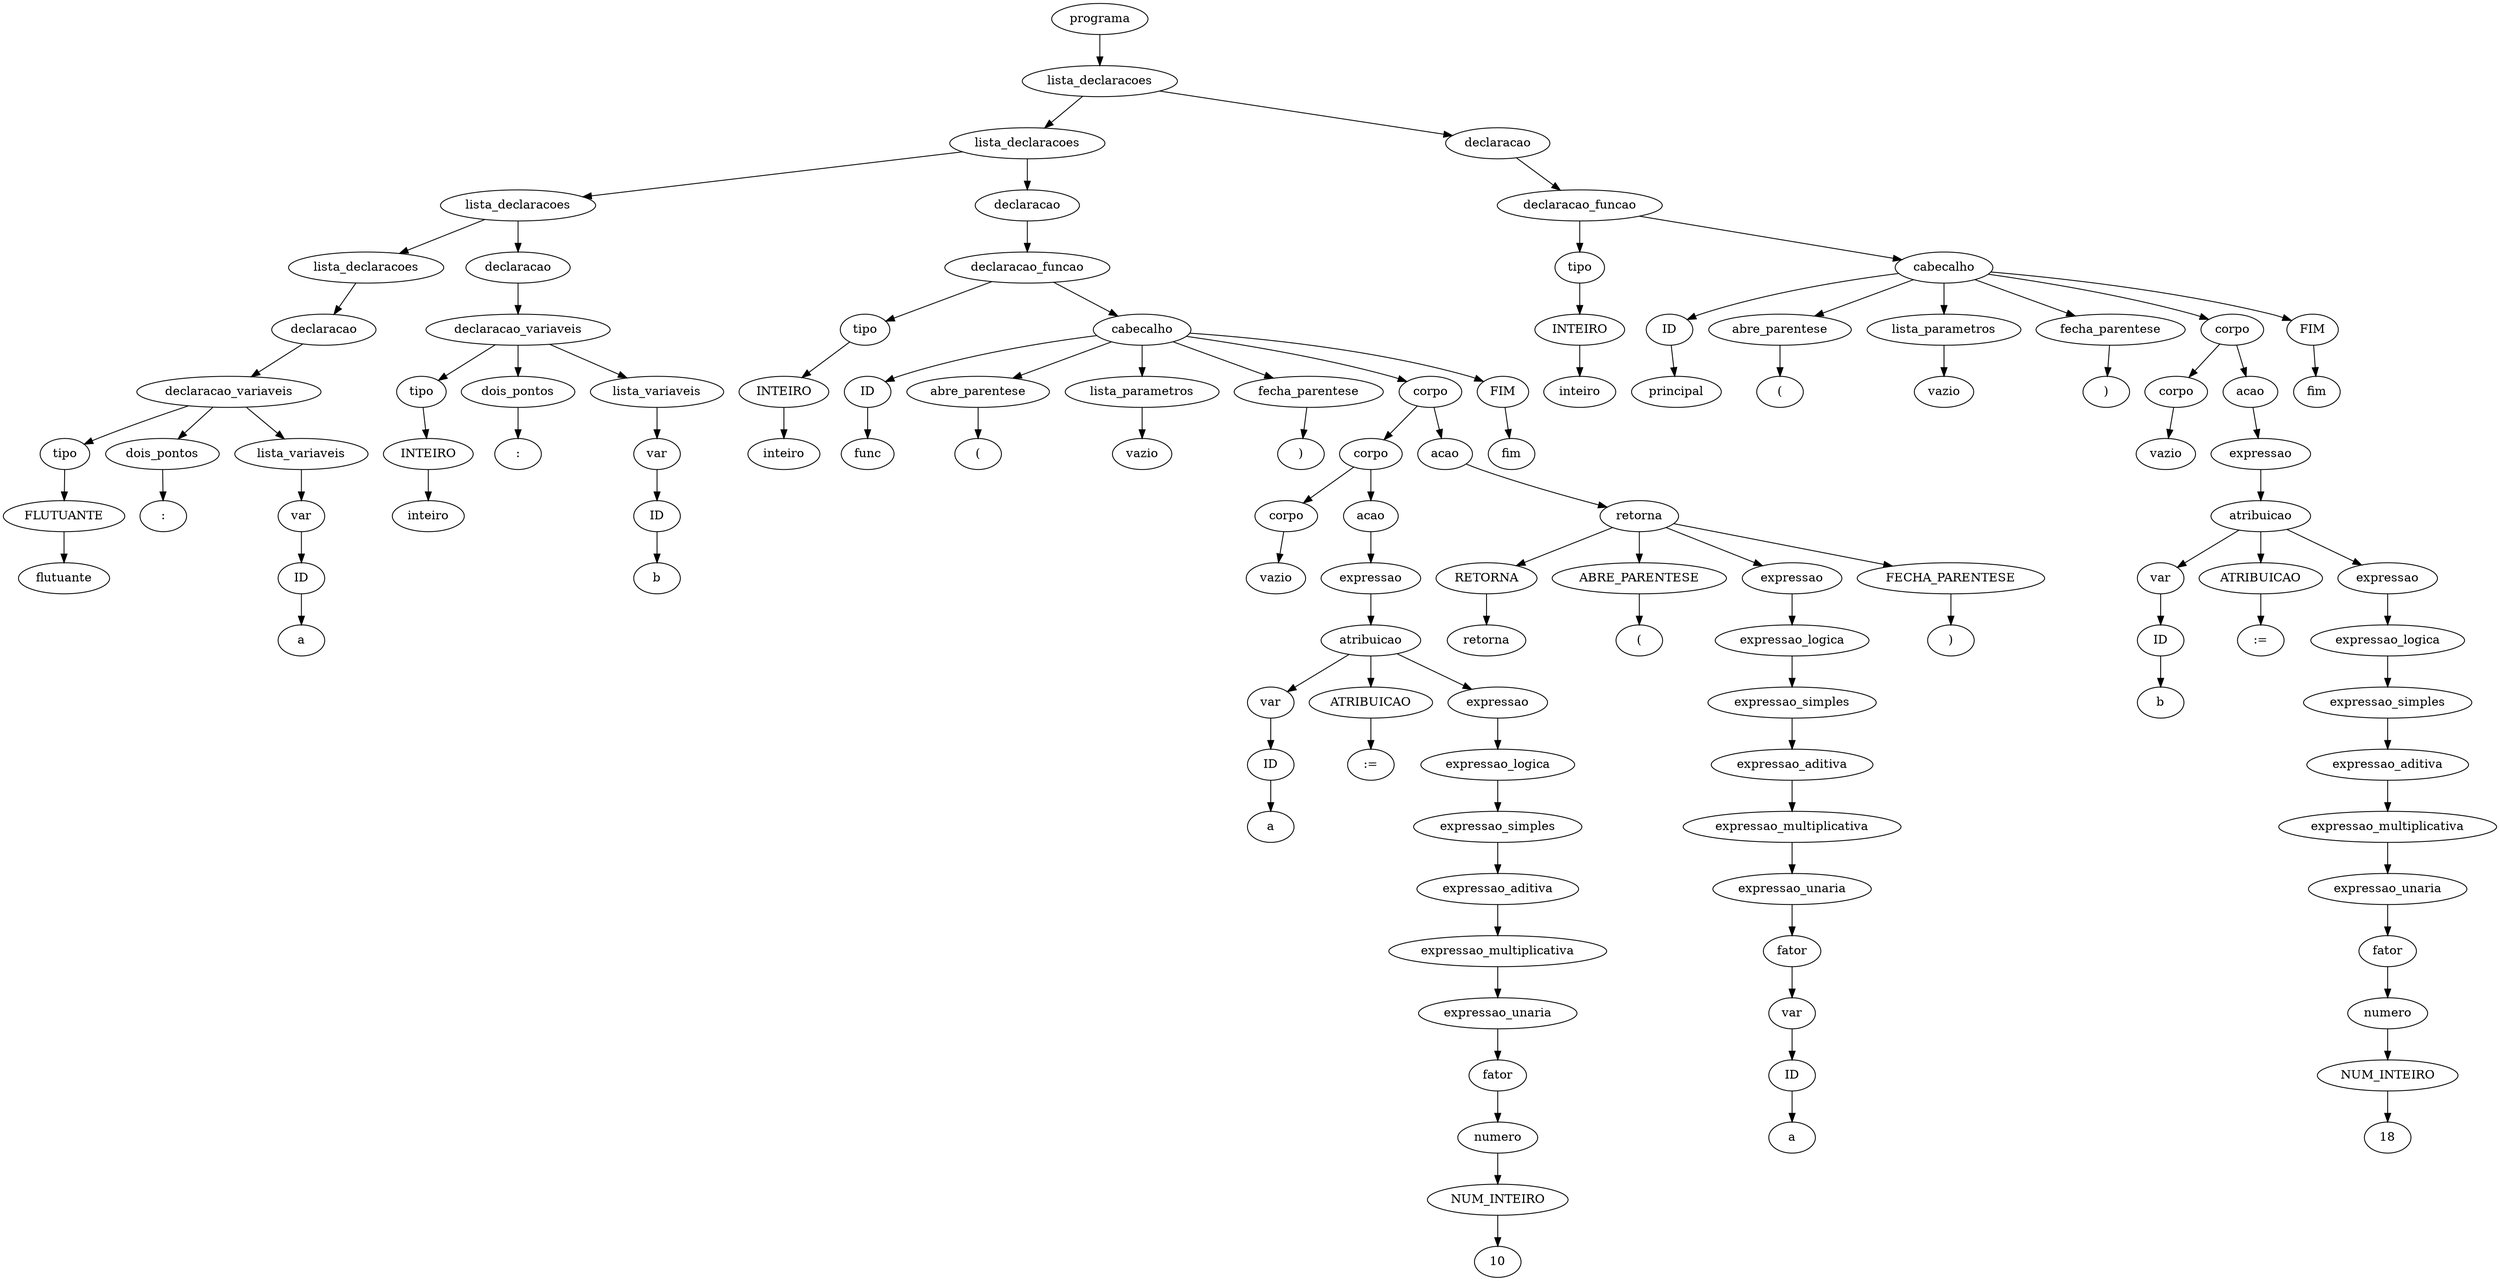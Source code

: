 digraph tree {
    "0x7f58ba215e10" [label="programa"];
    "0x7f58ba217340" [label="lista_declaracoes"];
    "0x7f58ba216bf0" [label="lista_declaracoes"];
    "0x7f58ba215cf0" [label="lista_declaracoes"];
    "0x7f58ba3abe50" [label="lista_declaracoes"];
    "0x7f58ba3abcd0" [label="declaracao"];
    "0x7f58ba3abc10" [label="declaracao_variaveis"];
    "0x7f58ba3abdf0" [label="tipo"];
    "0x7f58ba3abf70" [label="FLUTUANTE"];
    "0x7f58ba3abf40" [label="flutuante"];
    "0x7f58ba3abe20" [label="dois_pontos"];
    "0x7f58ba2159f0" [label=":"];
    "0x7f58ba3abf10" [label="lista_variaveis"];
    "0x7f58ba3abbe0" [label="var"];
    "0x7f58ba3a98a0" [label="ID"];
    "0x7f58ba215b10" [label="a"];
    "0x7f58ba215a20" [label="declaracao"];
    "0x7f58ba215c90" [label="declaracao_variaveis"];
    "0x7f58ba215bd0" [label="tipo"];
    "0x7f58ba215c00" [label="INTEIRO"];
    "0x7f58ba215c30" [label="inteiro"];
    "0x7f58ba215d50" [label="dois_pontos"];
    "0x7f58ba215e70" [label=":"];
    "0x7f58ba215cc0" [label="lista_variaveis"];
    "0x7f58ba215ae0" [label="var"];
    "0x7f58ba215a50" [label="ID"];
    "0x7f58ba215db0" [label="b"];
    "0x7f58ba215e40" [label="declaracao"];
    "0x7f58ba215b40" [label="declaracao_funcao"];
    "0x7f58ba3abdc0" [label="tipo"];
    "0x7f58ba3a98d0" [label="INTEIRO"];
    "0x7f58ba215ea0" [label="inteiro"];
    "0x7f58ba216530" [label="cabecalho"];
    "0x7f58ba2161d0" [label="ID"];
    "0x7f58ba216b00" [label="func"];
    "0x7f58ba216b30" [label="abre_parentese"];
    "0x7f58ba216920" [label="("];
    "0x7f58ba216020" [label="lista_parametros"];
    "0x7f58ba215d80" [label="vazio"];
    "0x7f58ba216650" [label="fecha_parentese"];
    "0x7f58ba2166b0" [label=")"];
    "0x7f58ba2168c0" [label="corpo"];
    "0x7f58ba216590" [label="corpo"];
    "0x7f58ba216140" [label="corpo"];
    "0x7f58ba215ed0" [label="vazio"];
    "0x7f58ba2164a0" [label="acao"];
    "0x7f58ba216170" [label="expressao"];
    "0x7f58ba216440" [label="atribuicao"];
    "0x7f58ba216050" [label="var"];
    "0x7f58ba2160b0" [label="ID"];
    "0x7f58ba216230" [label="a"];
    "0x7f58ba2164d0" [label="ATRIBUICAO"];
    "0x7f58ba216560" [label=":="];
    "0x7f58ba216410" [label="expressao"];
    "0x7f58ba2163e0" [label="expressao_logica"];
    "0x7f58ba216320" [label="expressao_simples"];
    "0x7f58ba2162c0" [label="expressao_aditiva"];
    "0x7f58ba2163b0" [label="expressao_multiplicativa"];
    "0x7f58ba216260" [label="expressao_unaria"];
    "0x7f58ba216290" [label="fator"];
    "0x7f58ba2160e0" [label="numero"];
    "0x7f58ba216080" [label="NUM_INTEIRO"];
    "0x7f58ba216380" [label="10"];
    "0x7f58ba2169e0" [label="acao"];
    "0x7f58ba216830" [label="retorna"];
    "0x7f58ba2168f0" [label="RETORNA"];
    "0x7f58ba216a10" [label="retorna"];
    "0x7f58ba216a40" [label="ABRE_PARENTESE"];
    "0x7f58ba216a70" [label="("];
    "0x7f58ba2167d0" [label="expressao"];
    "0x7f58ba216770" [label="expressao_logica"];
    "0x7f58ba216710" [label="expressao_simples"];
    "0x7f58ba216620" [label="expressao_aditiva"];
    "0x7f58ba2161a0" [label="expressao_multiplicativa"];
    "0x7f58ba2165c0" [label="expressao_unaria"];
    "0x7f58ba2165f0" [label="fator"];
    "0x7f58ba215fc0" [label="var"];
    "0x7f58ba216110" [label="ID"];
    "0x7f58ba216200" [label="a"];
    "0x7f58ba216aa0" [label="FECHA_PARENTESE"];
    "0x7f58ba216ad0" [label=")"];
    "0x7f58ba216b60" [label="FIM"];
    "0x7f58ba216b90" [label="fim"];
    "0x7f58ba216bc0" [label="declaracao"];
    "0x7f58ba216500" [label="declaracao_funcao"];
    "0x7f58ba215b70" [label="tipo"];
    "0x7f58ba215ba0" [label="INTEIRO"];
    "0x7f58ba215de0" [label="inteiro"];
    "0x7f58ba2162f0" [label="cabecalho"];
    "0x7f58ba216ce0" [label="ID"];
    "0x7f58ba216dd0" [label="principal"];
    "0x7f58ba216d70" [label="abre_parentese"];
    "0x7f58ba217220" [label="("];
    "0x7f58ba216950" [label="lista_parametros"];
    "0x7f58ba216890" [label="vazio"];
    "0x7f58ba217250" [label="fecha_parentese"];
    "0x7f58ba217280" [label=")"];
    "0x7f58ba217190" [label="corpo"];
    "0x7f58ba216d10" [label="corpo"];
    "0x7f58ba215f00" [label="vazio"];
    "0x7f58ba2170a0" [label="acao"];
    "0x7f58ba216d40" [label="expressao"];
    "0x7f58ba217040" [label="atribuicao"];
    "0x7f58ba216c50" [label="var"];
    "0x7f58ba216c80" [label="ID"];
    "0x7f58ba216e00" [label="b"];
    "0x7f58ba2170d0" [label="ATRIBUICAO"];
    "0x7f58ba217160" [label=":="];
    "0x7f58ba217010" [label="expressao"];
    "0x7f58ba216fe0" [label="expressao_logica"];
    "0x7f58ba216f20" [label="expressao_simples"];
    "0x7f58ba216ec0" [label="expressao_aditiva"];
    "0x7f58ba216fb0" [label="expressao_multiplicativa"];
    "0x7f58ba216e60" [label="expressao_unaria"];
    "0x7f58ba216e90" [label="fator"];
    "0x7f58ba216cb0" [label="numero"];
    "0x7f58ba216c20" [label="NUM_INTEIRO"];
    "0x7f58ba216f80" [label="18"];
    "0x7f58ba2172b0" [label="FIM"];
    "0x7f58ba2172e0" [label="fim"];
    "0x7f58ba215e10" -> "0x7f58ba217340";
    "0x7f58ba217340" -> "0x7f58ba216bf0";
    "0x7f58ba217340" -> "0x7f58ba216bc0";
    "0x7f58ba216bf0" -> "0x7f58ba215cf0";
    "0x7f58ba216bf0" -> "0x7f58ba215e40";
    "0x7f58ba215cf0" -> "0x7f58ba3abe50";
    "0x7f58ba215cf0" -> "0x7f58ba215a20";
    "0x7f58ba3abe50" -> "0x7f58ba3abcd0";
    "0x7f58ba3abcd0" -> "0x7f58ba3abc10";
    "0x7f58ba3abc10" -> "0x7f58ba3abdf0";
    "0x7f58ba3abc10" -> "0x7f58ba3abe20";
    "0x7f58ba3abc10" -> "0x7f58ba3abf10";
    "0x7f58ba3abdf0" -> "0x7f58ba3abf70";
    "0x7f58ba3abf70" -> "0x7f58ba3abf40";
    "0x7f58ba3abe20" -> "0x7f58ba2159f0";
    "0x7f58ba3abf10" -> "0x7f58ba3abbe0";
    "0x7f58ba3abbe0" -> "0x7f58ba3a98a0";
    "0x7f58ba3a98a0" -> "0x7f58ba215b10";
    "0x7f58ba215a20" -> "0x7f58ba215c90";
    "0x7f58ba215c90" -> "0x7f58ba215bd0";
    "0x7f58ba215c90" -> "0x7f58ba215d50";
    "0x7f58ba215c90" -> "0x7f58ba215cc0";
    "0x7f58ba215bd0" -> "0x7f58ba215c00";
    "0x7f58ba215c00" -> "0x7f58ba215c30";
    "0x7f58ba215d50" -> "0x7f58ba215e70";
    "0x7f58ba215cc0" -> "0x7f58ba215ae0";
    "0x7f58ba215ae0" -> "0x7f58ba215a50";
    "0x7f58ba215a50" -> "0x7f58ba215db0";
    "0x7f58ba215e40" -> "0x7f58ba215b40";
    "0x7f58ba215b40" -> "0x7f58ba3abdc0";
    "0x7f58ba215b40" -> "0x7f58ba216530";
    "0x7f58ba3abdc0" -> "0x7f58ba3a98d0";
    "0x7f58ba3a98d0" -> "0x7f58ba215ea0";
    "0x7f58ba216530" -> "0x7f58ba2161d0";
    "0x7f58ba216530" -> "0x7f58ba216b30";
    "0x7f58ba216530" -> "0x7f58ba216020";
    "0x7f58ba216530" -> "0x7f58ba216650";
    "0x7f58ba216530" -> "0x7f58ba2168c0";
    "0x7f58ba216530" -> "0x7f58ba216b60";
    "0x7f58ba2161d0" -> "0x7f58ba216b00";
    "0x7f58ba216b30" -> "0x7f58ba216920";
    "0x7f58ba216020" -> "0x7f58ba215d80";
    "0x7f58ba216650" -> "0x7f58ba2166b0";
    "0x7f58ba2168c0" -> "0x7f58ba216590";
    "0x7f58ba2168c0" -> "0x7f58ba2169e0";
    "0x7f58ba216590" -> "0x7f58ba216140";
    "0x7f58ba216590" -> "0x7f58ba2164a0";
    "0x7f58ba216140" -> "0x7f58ba215ed0";
    "0x7f58ba2164a0" -> "0x7f58ba216170";
    "0x7f58ba216170" -> "0x7f58ba216440";
    "0x7f58ba216440" -> "0x7f58ba216050";
    "0x7f58ba216440" -> "0x7f58ba2164d0";
    "0x7f58ba216440" -> "0x7f58ba216410";
    "0x7f58ba216050" -> "0x7f58ba2160b0";
    "0x7f58ba2160b0" -> "0x7f58ba216230";
    "0x7f58ba2164d0" -> "0x7f58ba216560";
    "0x7f58ba216410" -> "0x7f58ba2163e0";
    "0x7f58ba2163e0" -> "0x7f58ba216320";
    "0x7f58ba216320" -> "0x7f58ba2162c0";
    "0x7f58ba2162c0" -> "0x7f58ba2163b0";
    "0x7f58ba2163b0" -> "0x7f58ba216260";
    "0x7f58ba216260" -> "0x7f58ba216290";
    "0x7f58ba216290" -> "0x7f58ba2160e0";
    "0x7f58ba2160e0" -> "0x7f58ba216080";
    "0x7f58ba216080" -> "0x7f58ba216380";
    "0x7f58ba2169e0" -> "0x7f58ba216830";
    "0x7f58ba216830" -> "0x7f58ba2168f0";
    "0x7f58ba216830" -> "0x7f58ba216a40";
    "0x7f58ba216830" -> "0x7f58ba2167d0";
    "0x7f58ba216830" -> "0x7f58ba216aa0";
    "0x7f58ba2168f0" -> "0x7f58ba216a10";
    "0x7f58ba216a40" -> "0x7f58ba216a70";
    "0x7f58ba2167d0" -> "0x7f58ba216770";
    "0x7f58ba216770" -> "0x7f58ba216710";
    "0x7f58ba216710" -> "0x7f58ba216620";
    "0x7f58ba216620" -> "0x7f58ba2161a0";
    "0x7f58ba2161a0" -> "0x7f58ba2165c0";
    "0x7f58ba2165c0" -> "0x7f58ba2165f0";
    "0x7f58ba2165f0" -> "0x7f58ba215fc0";
    "0x7f58ba215fc0" -> "0x7f58ba216110";
    "0x7f58ba216110" -> "0x7f58ba216200";
    "0x7f58ba216aa0" -> "0x7f58ba216ad0";
    "0x7f58ba216b60" -> "0x7f58ba216b90";
    "0x7f58ba216bc0" -> "0x7f58ba216500";
    "0x7f58ba216500" -> "0x7f58ba215b70";
    "0x7f58ba216500" -> "0x7f58ba2162f0";
    "0x7f58ba215b70" -> "0x7f58ba215ba0";
    "0x7f58ba215ba0" -> "0x7f58ba215de0";
    "0x7f58ba2162f0" -> "0x7f58ba216ce0";
    "0x7f58ba2162f0" -> "0x7f58ba216d70";
    "0x7f58ba2162f0" -> "0x7f58ba216950";
    "0x7f58ba2162f0" -> "0x7f58ba217250";
    "0x7f58ba2162f0" -> "0x7f58ba217190";
    "0x7f58ba2162f0" -> "0x7f58ba2172b0";
    "0x7f58ba216ce0" -> "0x7f58ba216dd0";
    "0x7f58ba216d70" -> "0x7f58ba217220";
    "0x7f58ba216950" -> "0x7f58ba216890";
    "0x7f58ba217250" -> "0x7f58ba217280";
    "0x7f58ba217190" -> "0x7f58ba216d10";
    "0x7f58ba217190" -> "0x7f58ba2170a0";
    "0x7f58ba216d10" -> "0x7f58ba215f00";
    "0x7f58ba2170a0" -> "0x7f58ba216d40";
    "0x7f58ba216d40" -> "0x7f58ba217040";
    "0x7f58ba217040" -> "0x7f58ba216c50";
    "0x7f58ba217040" -> "0x7f58ba2170d0";
    "0x7f58ba217040" -> "0x7f58ba217010";
    "0x7f58ba216c50" -> "0x7f58ba216c80";
    "0x7f58ba216c80" -> "0x7f58ba216e00";
    "0x7f58ba2170d0" -> "0x7f58ba217160";
    "0x7f58ba217010" -> "0x7f58ba216fe0";
    "0x7f58ba216fe0" -> "0x7f58ba216f20";
    "0x7f58ba216f20" -> "0x7f58ba216ec0";
    "0x7f58ba216ec0" -> "0x7f58ba216fb0";
    "0x7f58ba216fb0" -> "0x7f58ba216e60";
    "0x7f58ba216e60" -> "0x7f58ba216e90";
    "0x7f58ba216e90" -> "0x7f58ba216cb0";
    "0x7f58ba216cb0" -> "0x7f58ba216c20";
    "0x7f58ba216c20" -> "0x7f58ba216f80";
    "0x7f58ba2172b0" -> "0x7f58ba2172e0";
}
